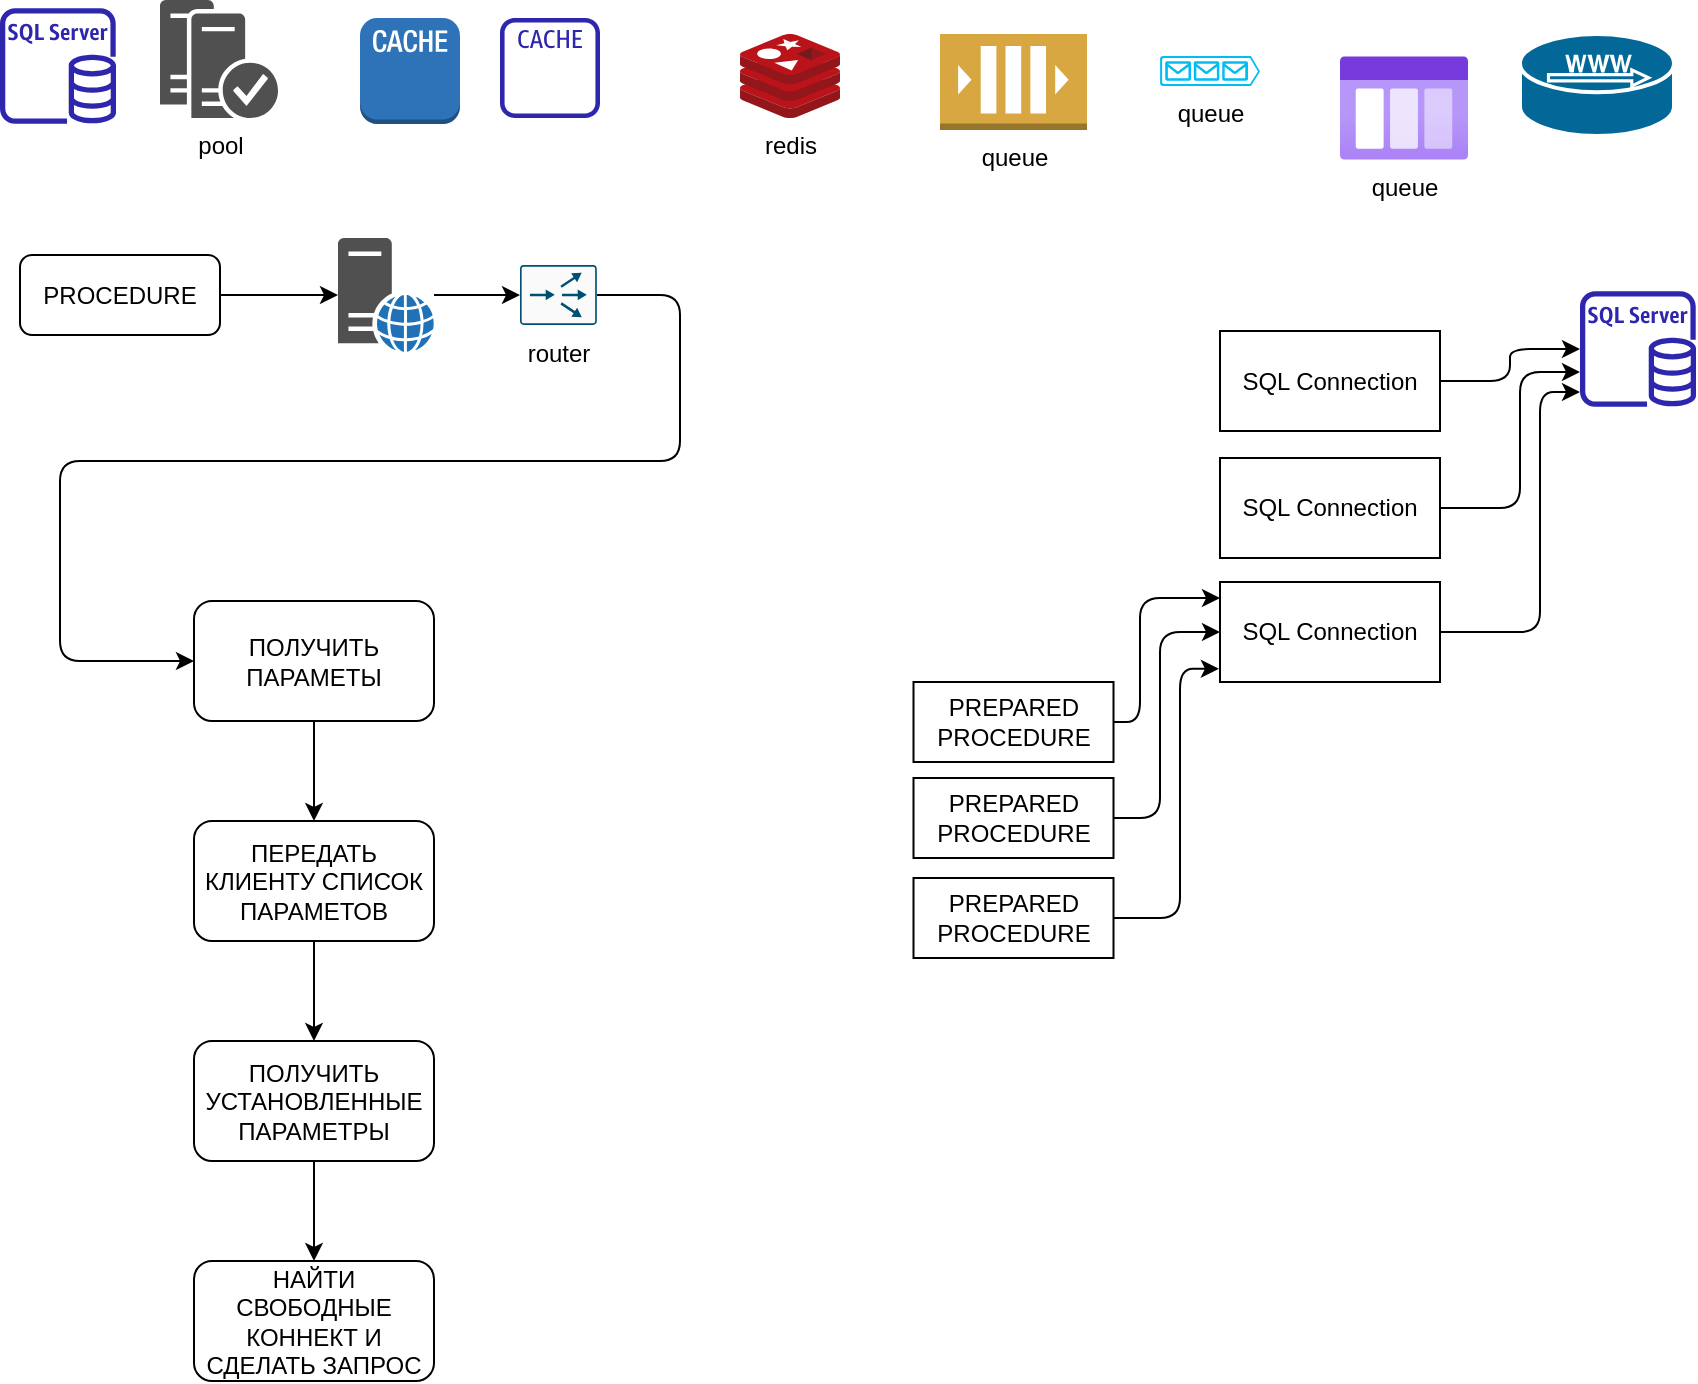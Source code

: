 <mxfile version="20.5.3" type="github">
  <diagram id="Nt1I0_a-7QM22VSomyQ9" name="набросок ">
    <mxGraphModel dx="890" dy="582" grid="1" gridSize="10" guides="1" tooltips="1" connect="1" arrows="1" fold="1" page="1" pageScale="1" pageWidth="827" pageHeight="1169" math="0" shadow="0">
      <root>
        <mxCell id="0" />
        <mxCell id="1" parent="0" />
        <mxCell id="vu4FwoLVePWW2kg690E7-1" value="pool" style="sketch=0;pointerEvents=1;shadow=0;dashed=0;html=1;strokeColor=none;fillColor=#505050;labelPosition=center;verticalLabelPosition=bottom;verticalAlign=top;outlineConnect=0;align=center;shape=mxgraph.office.servers.trusted_application_pool;" vertex="1" parent="1">
          <mxGeometry x="110" y="21" width="59" height="59" as="geometry" />
        </mxCell>
        <mxCell id="vu4FwoLVePWW2kg690E7-2" value="" style="sketch=0;outlineConnect=0;fontColor=#232F3E;gradientColor=none;fillColor=#2E27AD;strokeColor=none;dashed=0;verticalLabelPosition=bottom;verticalAlign=top;align=center;html=1;fontSize=12;fontStyle=0;aspect=fixed;pointerEvents=1;shape=mxgraph.aws4.cache_node;" vertex="1" parent="1">
          <mxGeometry x="280" y="30" width="50" height="50" as="geometry" />
        </mxCell>
        <mxCell id="vu4FwoLVePWW2kg690E7-3" value="redis" style="sketch=0;aspect=fixed;html=1;points=[];align=center;image;fontSize=12;image=img/lib/mscae/Cache_Redis_Product.svg;" vertex="1" parent="1">
          <mxGeometry x="400" y="38" width="50" height="42" as="geometry" />
        </mxCell>
        <mxCell id="vu4FwoLVePWW2kg690E7-4" value="" style="outlineConnect=0;dashed=0;verticalLabelPosition=bottom;verticalAlign=top;align=center;html=1;shape=mxgraph.aws3.cache_node;fillColor=#2E73B8;gradientColor=none;" vertex="1" parent="1">
          <mxGeometry x="210" y="30" width="50" height="53" as="geometry" />
        </mxCell>
        <mxCell id="vu4FwoLVePWW2kg690E7-5" value="queue" style="outlineConnect=0;dashed=0;verticalLabelPosition=bottom;verticalAlign=top;align=center;html=1;shape=mxgraph.aws3.queue;fillColor=#D9A741;gradientColor=none;" vertex="1" parent="1">
          <mxGeometry x="500" y="38" width="73.5" height="48" as="geometry" />
        </mxCell>
        <mxCell id="vu4FwoLVePWW2kg690E7-6" value="queue" style="verticalLabelPosition=bottom;html=1;verticalAlign=top;align=center;strokeColor=none;fillColor=#00BEF2;shape=mxgraph.azure.queue_generic;pointerEvents=1;" vertex="1" parent="1">
          <mxGeometry x="610" y="49" width="50" height="15" as="geometry" />
        </mxCell>
        <mxCell id="vu4FwoLVePWW2kg690E7-8" value="queue" style="aspect=fixed;html=1;points=[];align=center;image;fontSize=12;image=img/lib/azure2/general/Storage_Queue.svg;" vertex="1" parent="1">
          <mxGeometry x="700" y="49" width="64" height="52" as="geometry" />
        </mxCell>
        <mxCell id="vu4FwoLVePWW2kg690E7-9" value="" style="sketch=0;outlineConnect=0;fontColor=#232F3E;gradientColor=none;fillColor=#2E27AD;strokeColor=none;dashed=0;verticalLabelPosition=bottom;verticalAlign=top;align=center;html=1;fontSize=12;fontStyle=0;aspect=fixed;pointerEvents=1;shape=mxgraph.aws4.rds_sql_server_instance;" vertex="1" parent="1">
          <mxGeometry x="30" y="25" width="58" height="58" as="geometry" />
        </mxCell>
        <mxCell id="vu4FwoLVePWW2kg690E7-21" value="" style="edgeStyle=orthogonalEdgeStyle;rounded=1;orthogonalLoop=1;jettySize=auto;html=1;entryX=0;entryY=0.5;entryDx=0;entryDy=0;" edge="1" parent="1" source="vu4FwoLVePWW2kg690E7-11" target="vu4FwoLVePWW2kg690E7-20">
          <mxGeometry relative="1" as="geometry">
            <mxPoint x="468.4" y="168.5" as="targetPoint" />
            <Array as="points">
              <mxPoint x="370" y="168.5" />
              <mxPoint x="370" y="251.5" />
              <mxPoint x="60" y="251.5" />
              <mxPoint x="60" y="351.5" />
            </Array>
          </mxGeometry>
        </mxCell>
        <mxCell id="vu4FwoLVePWW2kg690E7-11" value="router" style="sketch=0;points=[[0.015,0.015,0],[0.985,0.015,0],[0.985,0.985,0],[0.015,0.985,0],[0.25,0,0],[0.5,0,0],[0.75,0,0],[1,0.25,0],[1,0.5,0],[1,0.75,0],[0.75,1,0],[0.5,1,0],[0.25,1,0],[0,0.75,0],[0,0.5,0],[0,0.25,0]];verticalLabelPosition=bottom;html=1;verticalAlign=top;aspect=fixed;align=center;pointerEvents=1;shape=mxgraph.cisco19.rect;prIcon=content_router;fillColor=#FAFAFA;strokeColor=#005073;" vertex="1" parent="1">
          <mxGeometry x="290" y="153.5" width="38.4" height="30" as="geometry" />
        </mxCell>
        <mxCell id="vu4FwoLVePWW2kg690E7-16" value="" style="edgeStyle=orthogonalEdgeStyle;rounded=0;orthogonalLoop=1;jettySize=auto;html=1;" edge="1" parent="1" source="vu4FwoLVePWW2kg690E7-14" target="vu4FwoLVePWW2kg690E7-18">
          <mxGeometry relative="1" as="geometry">
            <mxPoint x="220" y="168.5" as="targetPoint" />
          </mxGeometry>
        </mxCell>
        <mxCell id="vu4FwoLVePWW2kg690E7-14" value="PROCEDURE " style="rounded=1;whiteSpace=wrap;html=1;" vertex="1" parent="1">
          <mxGeometry x="40" y="148.5" width="100" height="40" as="geometry" />
        </mxCell>
        <mxCell id="vu4FwoLVePWW2kg690E7-17" value="" style="shape=mxgraph.cisco.servers.microwebserver;html=1;pointerEvents=1;dashed=0;fillColor=#036897;strokeColor=#ffffff;strokeWidth=2;verticalLabelPosition=bottom;verticalAlign=top;align=center;outlineConnect=0;" vertex="1" parent="1">
          <mxGeometry x="790" y="38" width="77" height="51" as="geometry" />
        </mxCell>
        <mxCell id="vu4FwoLVePWW2kg690E7-19" value="" style="edgeStyle=orthogonalEdgeStyle;rounded=0;orthogonalLoop=1;jettySize=auto;html=1;" edge="1" parent="1" source="vu4FwoLVePWW2kg690E7-18" target="vu4FwoLVePWW2kg690E7-11">
          <mxGeometry relative="1" as="geometry" />
        </mxCell>
        <mxCell id="vu4FwoLVePWW2kg690E7-18" value="" style="sketch=0;pointerEvents=1;shadow=0;dashed=0;html=1;strokeColor=none;fillColor=#505050;labelPosition=center;verticalLabelPosition=bottom;verticalAlign=top;outlineConnect=0;align=center;shape=mxgraph.office.servers.web_server_blue;" vertex="1" parent="1">
          <mxGeometry x="199" y="140" width="48" height="57" as="geometry" />
        </mxCell>
        <mxCell id="vu4FwoLVePWW2kg690E7-36" value="" style="edgeStyle=orthogonalEdgeStyle;rounded=1;orthogonalLoop=1;jettySize=auto;html=1;" edge="1" parent="1" source="vu4FwoLVePWW2kg690E7-20" target="vu4FwoLVePWW2kg690E7-37">
          <mxGeometry relative="1" as="geometry">
            <mxPoint x="187" y="461.5" as="targetPoint" />
          </mxGeometry>
        </mxCell>
        <mxCell id="vu4FwoLVePWW2kg690E7-20" value="ПОЛУЧИТЬ ПАРАМЕТЫ" style="rounded=1;whiteSpace=wrap;html=1;" vertex="1" parent="1">
          <mxGeometry x="127" y="321.5" width="120" height="60" as="geometry" />
        </mxCell>
        <mxCell id="vu4FwoLVePWW2kg690E7-22" value="" style="sketch=0;outlineConnect=0;fontColor=#232F3E;gradientColor=none;fillColor=#2E27AD;strokeColor=none;dashed=0;verticalLabelPosition=bottom;verticalAlign=top;align=center;html=1;fontSize=12;fontStyle=0;aspect=fixed;pointerEvents=1;shape=mxgraph.aws4.rds_sql_server_instance;" vertex="1" parent="1">
          <mxGeometry x="820" y="166.5" width="58" height="58" as="geometry" />
        </mxCell>
        <mxCell id="vu4FwoLVePWW2kg690E7-26" value="" style="edgeStyle=orthogonalEdgeStyle;rounded=1;orthogonalLoop=1;jettySize=auto;html=1;" edge="1" parent="1" source="vu4FwoLVePWW2kg690E7-23" target="vu4FwoLVePWW2kg690E7-22">
          <mxGeometry relative="1" as="geometry" />
        </mxCell>
        <mxCell id="vu4FwoLVePWW2kg690E7-23" value="SQL Connection" style="rounded=0;whiteSpace=wrap;html=1;" vertex="1" parent="1">
          <mxGeometry x="640" y="186.5" width="110" height="50" as="geometry" />
        </mxCell>
        <mxCell id="vu4FwoLVePWW2kg690E7-27" value="" style="edgeStyle=orthogonalEdgeStyle;rounded=1;orthogonalLoop=1;jettySize=auto;html=1;exitX=1;exitY=0.5;exitDx=0;exitDy=0;" edge="1" parent="1" source="vu4FwoLVePWW2kg690E7-24" target="vu4FwoLVePWW2kg690E7-22">
          <mxGeometry relative="1" as="geometry">
            <mxPoint x="810" y="206.5" as="targetPoint" />
            <Array as="points">
              <mxPoint x="790" y="275" />
              <mxPoint x="790" y="207" />
            </Array>
          </mxGeometry>
        </mxCell>
        <mxCell id="vu4FwoLVePWW2kg690E7-24" value="SQL Connection" style="rounded=0;whiteSpace=wrap;html=1;" vertex="1" parent="1">
          <mxGeometry x="640" y="250" width="110" height="50" as="geometry" />
        </mxCell>
        <mxCell id="vu4FwoLVePWW2kg690E7-28" value="" style="edgeStyle=orthogonalEdgeStyle;rounded=1;orthogonalLoop=1;jettySize=auto;html=1;exitX=1;exitY=0.5;exitDx=0;exitDy=0;" edge="1" parent="1" source="vu4FwoLVePWW2kg690E7-25" target="vu4FwoLVePWW2kg690E7-22">
          <mxGeometry relative="1" as="geometry">
            <mxPoint x="830" y="373.5" as="targetPoint" />
            <Array as="points">
              <mxPoint x="800" y="337" />
              <mxPoint x="800" y="217" />
            </Array>
          </mxGeometry>
        </mxCell>
        <mxCell id="vu4FwoLVePWW2kg690E7-25" value="SQL Connection" style="rounded=0;whiteSpace=wrap;html=1;" vertex="1" parent="1">
          <mxGeometry x="640" y="312" width="110" height="50" as="geometry" />
        </mxCell>
        <mxCell id="vu4FwoLVePWW2kg690E7-33" value="" style="edgeStyle=orthogonalEdgeStyle;rounded=1;orthogonalLoop=1;jettySize=auto;html=1;" edge="1" parent="1" source="vu4FwoLVePWW2kg690E7-29" target="vu4FwoLVePWW2kg690E7-25">
          <mxGeometry relative="1" as="geometry">
            <Array as="points">
              <mxPoint x="600" y="382" />
              <mxPoint x="600" y="320" />
            </Array>
          </mxGeometry>
        </mxCell>
        <mxCell id="vu4FwoLVePWW2kg690E7-29" value="PREPARED PROCEDURE" style="rounded=0;whiteSpace=wrap;html=1;" vertex="1" parent="1">
          <mxGeometry x="486.75" y="362" width="100" height="40" as="geometry" />
        </mxCell>
        <mxCell id="vu4FwoLVePWW2kg690E7-34" value="" style="edgeStyle=orthogonalEdgeStyle;rounded=1;orthogonalLoop=1;jettySize=auto;html=1;entryX=0;entryY=0.5;entryDx=0;entryDy=0;" edge="1" parent="1" source="vu4FwoLVePWW2kg690E7-31" target="vu4FwoLVePWW2kg690E7-25">
          <mxGeometry relative="1" as="geometry">
            <mxPoint x="680" y="430" as="targetPoint" />
            <Array as="points">
              <mxPoint x="610" y="430" />
              <mxPoint x="610" y="337" />
            </Array>
          </mxGeometry>
        </mxCell>
        <mxCell id="vu4FwoLVePWW2kg690E7-31" value="PREPARED PROCEDURE" style="rounded=0;whiteSpace=wrap;html=1;" vertex="1" parent="1">
          <mxGeometry x="486.75" y="410" width="100" height="40" as="geometry" />
        </mxCell>
        <mxCell id="vu4FwoLVePWW2kg690E7-35" value="" style="edgeStyle=orthogonalEdgeStyle;rounded=1;orthogonalLoop=1;jettySize=auto;html=1;entryX=-0.005;entryY=0.868;entryDx=0;entryDy=0;entryPerimeter=0;" edge="1" parent="1" source="vu4FwoLVePWW2kg690E7-32" target="vu4FwoLVePWW2kg690E7-25">
          <mxGeometry relative="1" as="geometry">
            <mxPoint x="680" y="480" as="targetPoint" />
            <Array as="points">
              <mxPoint x="620" y="480" />
              <mxPoint x="620" y="355" />
            </Array>
          </mxGeometry>
        </mxCell>
        <mxCell id="vu4FwoLVePWW2kg690E7-32" value="PREPARED PROCEDURE" style="rounded=0;whiteSpace=wrap;html=1;" vertex="1" parent="1">
          <mxGeometry x="486.75" y="460" width="100" height="40" as="geometry" />
        </mxCell>
        <mxCell id="vu4FwoLVePWW2kg690E7-39" value="" style="edgeStyle=orthogonalEdgeStyle;rounded=1;orthogonalLoop=1;jettySize=auto;html=1;" edge="1" parent="1" source="vu4FwoLVePWW2kg690E7-37" target="vu4FwoLVePWW2kg690E7-38">
          <mxGeometry relative="1" as="geometry" />
        </mxCell>
        <mxCell id="vu4FwoLVePWW2kg690E7-37" value="ПЕРЕДАТЬ КЛИЕНТУ СПИСОК ПАРАМЕТОВ" style="rounded=1;whiteSpace=wrap;html=1;" vertex="1" parent="1">
          <mxGeometry x="127" y="431.5" width="120" height="60" as="geometry" />
        </mxCell>
        <mxCell id="vu4FwoLVePWW2kg690E7-41" value="" style="edgeStyle=orthogonalEdgeStyle;rounded=1;orthogonalLoop=1;jettySize=auto;html=1;" edge="1" parent="1" source="vu4FwoLVePWW2kg690E7-38" target="vu4FwoLVePWW2kg690E7-40">
          <mxGeometry relative="1" as="geometry" />
        </mxCell>
        <mxCell id="vu4FwoLVePWW2kg690E7-38" value="ПОЛУЧИТЬ УСТАНОВЛЕННЫЕ ПАРАМЕТРЫ" style="rounded=1;whiteSpace=wrap;html=1;" vertex="1" parent="1">
          <mxGeometry x="127" y="541.5" width="120" height="60" as="geometry" />
        </mxCell>
        <mxCell id="vu4FwoLVePWW2kg690E7-40" value="НАЙТИ СВОБОДНЫЕ КОННЕКТ И СДЕЛАТЬ ЗАПРОС" style="rounded=1;whiteSpace=wrap;html=1;" vertex="1" parent="1">
          <mxGeometry x="127" y="651.5" width="120" height="60" as="geometry" />
        </mxCell>
      </root>
    </mxGraphModel>
  </diagram>
</mxfile>
